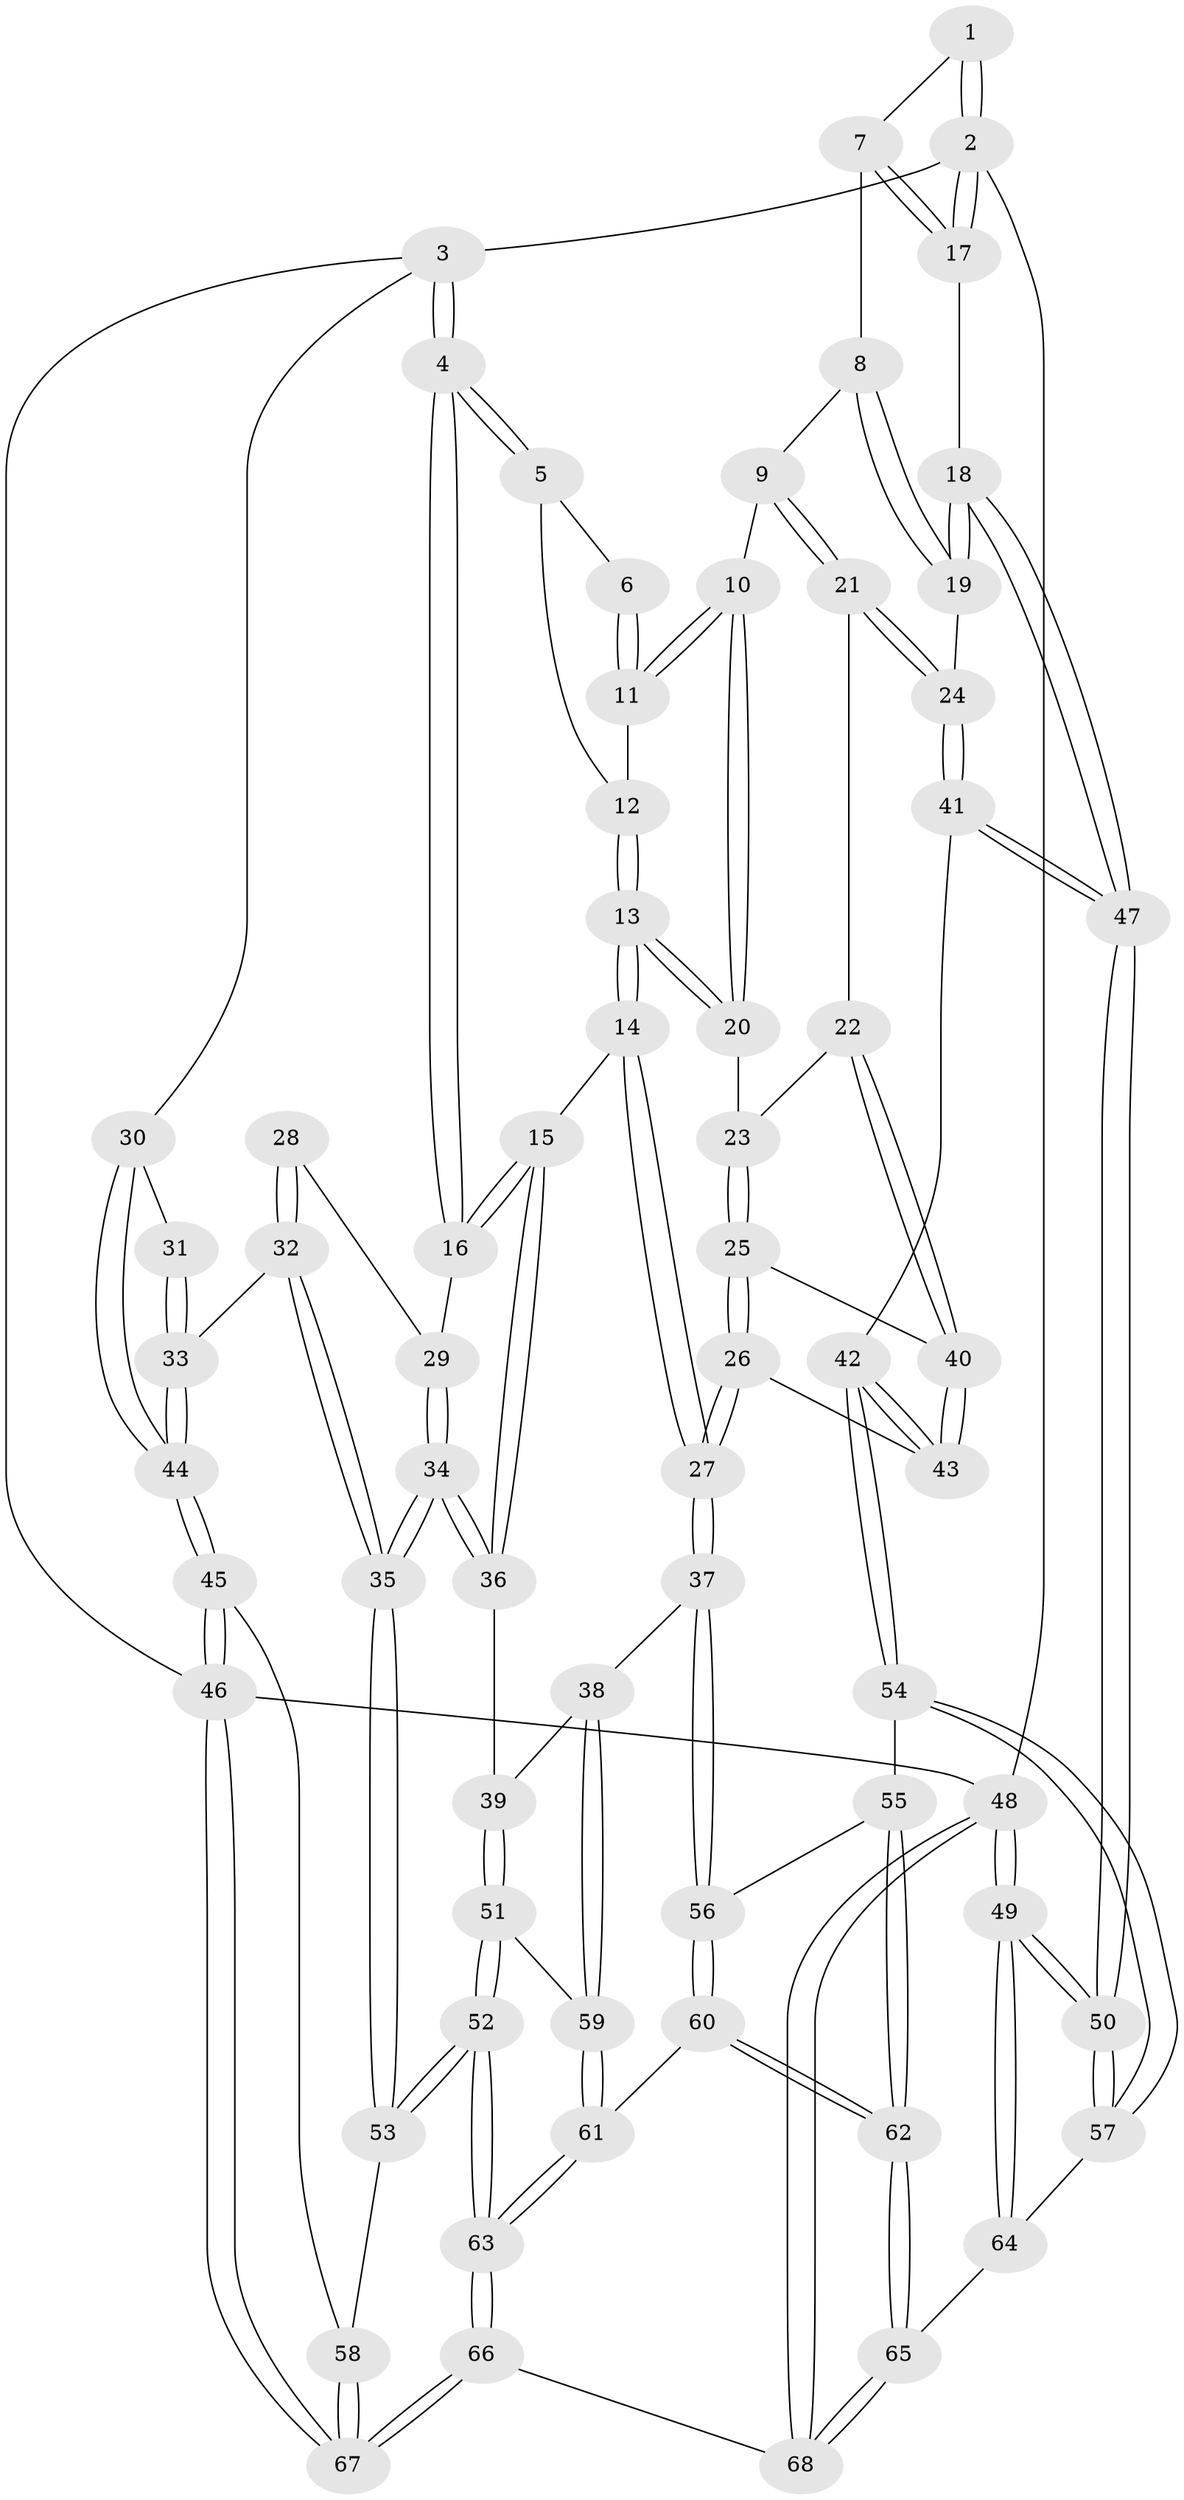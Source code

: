 // Generated by graph-tools (version 1.1) at 2025/38/03/09/25 02:38:37]
// undirected, 68 vertices, 167 edges
graph export_dot {
graph [start="1"]
  node [color=gray90,style=filled];
  1 [pos="+0.9220972952961478+0"];
  2 [pos="+1+0"];
  3 [pos="+0+0"];
  4 [pos="+0.2902476573204491+0"];
  5 [pos="+0.36812413830520624+0"];
  6 [pos="+0.8931695878206449+0"];
  7 [pos="+0.9336830830950702+0.15319303539574405"];
  8 [pos="+0.9227626616551365+0.1844720098785642"];
  9 [pos="+0.7730895796904034+0.20683405310515413"];
  10 [pos="+0.7233367326795833+0.17396426206230345"];
  11 [pos="+0.7228640734383922+0.15119560075147948"];
  12 [pos="+0.4982360432128318+0.03932186568526903"];
  13 [pos="+0.532159316428984+0.29212199128090083"];
  14 [pos="+0.4679531548417122+0.33648301724521734"];
  15 [pos="+0.3937336001463412+0.3308014890916909"];
  16 [pos="+0.36150605796507346+0.31339809893722337"];
  17 [pos="+1+0.19882087520173702"];
  18 [pos="+1+0.3815029868540488"];
  19 [pos="+1+0.37561342763088473"];
  20 [pos="+0.6186443548839351+0.27678776880916894"];
  21 [pos="+0.8788904162839704+0.3903087697611072"];
  22 [pos="+0.8097910024615074+0.41441173782651103"];
  23 [pos="+0.6238448456201754+0.2837399477991338"];
  24 [pos="+0.9368490337812141+0.40343227084955463"];
  25 [pos="+0.691250405497911+0.4873562063417591"];
  26 [pos="+0.5999200695724811+0.5801439869021036"];
  27 [pos="+0.5826894295394096+0.5876162215770325"];
  28 [pos="+0.20963050046539888+0.3288608865499833"];
  29 [pos="+0.3057102493953252+0.3240085038406603"];
  30 [pos="+0+0"];
  31 [pos="+0.12541230337861742+0.3086751929277803"];
  32 [pos="+0.20455822109916091+0.6120229959329142"];
  33 [pos="+0.0711166554987374+0.5316371553669006"];
  34 [pos="+0.22339338319497196+0.608030265507007"];
  35 [pos="+0.20459249434461121+0.6120572729790507"];
  36 [pos="+0.32625879093581006+0.6002257597030936"];
  37 [pos="+0.5591927440294973+0.6308919646223294"];
  38 [pos="+0.4839806122234485+0.6356518751065308"];
  39 [pos="+0.33396411334369963+0.6042571593343035"];
  40 [pos="+0.7540966102767506+0.4628303878080959"];
  41 [pos="+0.8817448640765697+0.6245480944702825"];
  42 [pos="+0.8437833002408549+0.6361210978606134"];
  43 [pos="+0.8411024806397577+0.634651497894234"];
  44 [pos="+0+0.569005120508105"];
  45 [pos="+0+0.8292188346530017"];
  46 [pos="+0+1"];
  47 [pos="+1+0.8364668350745855"];
  48 [pos="+1+1"];
  49 [pos="+1+1"];
  50 [pos="+1+0.9582643660186636"];
  51 [pos="+0.3440101668194892+0.7932078294077204"];
  52 [pos="+0.17580417217874975+0.8081780276069565"];
  53 [pos="+0.14999468514123138+0.780449124261836"];
  54 [pos="+0.7722205672299328+0.7981487144380506"];
  55 [pos="+0.648338139046401+0.7404841793544809"];
  56 [pos="+0.5596294029849503+0.6322340404392419"];
  57 [pos="+0.7932665951297808+0.8423114261158847"];
  58 [pos="+0.05512573114576966+0.7946345957261316"];
  59 [pos="+0.37315672338647504+0.8074156165507501"];
  60 [pos="+0.47830230451747985+0.8695206565053785"];
  61 [pos="+0.40003303494858333+0.8469740726352287"];
  62 [pos="+0.5535913242362036+0.9805294998135786"];
  63 [pos="+0.24398619057087664+1"];
  64 [pos="+0.7039992243241476+0.9706141916522388"];
  65 [pos="+0.5919133598357962+1"];
  66 [pos="+0.24313518008986357+1"];
  67 [pos="+0.18451055352468654+1"];
  68 [pos="+0.5790184175571438+1"];
  1 -- 2;
  1 -- 2;
  1 -- 7;
  2 -- 3;
  2 -- 17;
  2 -- 17;
  2 -- 48;
  3 -- 4;
  3 -- 4;
  3 -- 30;
  3 -- 46;
  4 -- 5;
  4 -- 5;
  4 -- 16;
  4 -- 16;
  5 -- 6;
  5 -- 12;
  6 -- 11;
  6 -- 11;
  7 -- 8;
  7 -- 17;
  7 -- 17;
  8 -- 9;
  8 -- 19;
  8 -- 19;
  9 -- 10;
  9 -- 21;
  9 -- 21;
  10 -- 11;
  10 -- 11;
  10 -- 20;
  10 -- 20;
  11 -- 12;
  12 -- 13;
  12 -- 13;
  13 -- 14;
  13 -- 14;
  13 -- 20;
  13 -- 20;
  14 -- 15;
  14 -- 27;
  14 -- 27;
  15 -- 16;
  15 -- 16;
  15 -- 36;
  15 -- 36;
  16 -- 29;
  17 -- 18;
  18 -- 19;
  18 -- 19;
  18 -- 47;
  18 -- 47;
  19 -- 24;
  20 -- 23;
  21 -- 22;
  21 -- 24;
  21 -- 24;
  22 -- 23;
  22 -- 40;
  22 -- 40;
  23 -- 25;
  23 -- 25;
  24 -- 41;
  24 -- 41;
  25 -- 26;
  25 -- 26;
  25 -- 40;
  26 -- 27;
  26 -- 27;
  26 -- 43;
  27 -- 37;
  27 -- 37;
  28 -- 29;
  28 -- 32;
  28 -- 32;
  29 -- 34;
  29 -- 34;
  30 -- 31;
  30 -- 44;
  30 -- 44;
  31 -- 33;
  31 -- 33;
  32 -- 33;
  32 -- 35;
  32 -- 35;
  33 -- 44;
  33 -- 44;
  34 -- 35;
  34 -- 35;
  34 -- 36;
  34 -- 36;
  35 -- 53;
  35 -- 53;
  36 -- 39;
  37 -- 38;
  37 -- 56;
  37 -- 56;
  38 -- 39;
  38 -- 59;
  38 -- 59;
  39 -- 51;
  39 -- 51;
  40 -- 43;
  40 -- 43;
  41 -- 42;
  41 -- 47;
  41 -- 47;
  42 -- 43;
  42 -- 43;
  42 -- 54;
  42 -- 54;
  44 -- 45;
  44 -- 45;
  45 -- 46;
  45 -- 46;
  45 -- 58;
  46 -- 67;
  46 -- 67;
  46 -- 48;
  47 -- 50;
  47 -- 50;
  48 -- 49;
  48 -- 49;
  48 -- 68;
  48 -- 68;
  49 -- 50;
  49 -- 50;
  49 -- 64;
  49 -- 64;
  50 -- 57;
  50 -- 57;
  51 -- 52;
  51 -- 52;
  51 -- 59;
  52 -- 53;
  52 -- 53;
  52 -- 63;
  52 -- 63;
  53 -- 58;
  54 -- 55;
  54 -- 57;
  54 -- 57;
  55 -- 56;
  55 -- 62;
  55 -- 62;
  56 -- 60;
  56 -- 60;
  57 -- 64;
  58 -- 67;
  58 -- 67;
  59 -- 61;
  59 -- 61;
  60 -- 61;
  60 -- 62;
  60 -- 62;
  61 -- 63;
  61 -- 63;
  62 -- 65;
  62 -- 65;
  63 -- 66;
  63 -- 66;
  64 -- 65;
  65 -- 68;
  65 -- 68;
  66 -- 67;
  66 -- 67;
  66 -- 68;
}
